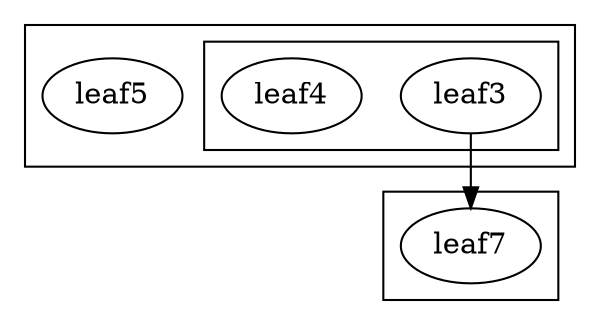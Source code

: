 digraph G {
	subgraph cluster_node_1 {
		subgraph cluster_node_2 {
			leaf3;
			leaf4;
		}
		leaf5;
	}
	subgraph cluster_node_6 {
		leaf7;
	}
	leaf3 -> leaf7;
}